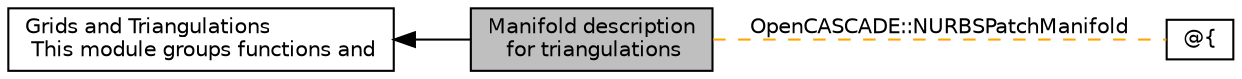 digraph "Manifold description for triangulations"
{
  edge [fontname="Helvetica",fontsize="10",labelfontname="Helvetica",labelfontsize="10"];
  node [fontname="Helvetica",fontsize="10",shape=box];
  rankdir=LR;
  Node3 [label="@\{",height=0.2,width=0.4,color="black", fillcolor="white", style="filled",URL="$group__OpenCASCADE.html",tooltip=" "];
  Node1 [label="Manifold description\l for triangulations",height=0.2,width=0.4,color="black", fillcolor="grey75", style="filled", fontcolor="black",tooltip=" "];
  Node2 [label="Grids and Triangulations\l This module groups functions and",height=0.2,width=0.4,color="black", fillcolor="white", style="filled",URL="$group__grid.html",tooltip="classes that have to do with the topology and geometry of meshes. A mesh can be thought of as a colle..."];
  Node2->Node1 [shape=plaintext, dir="back", style="solid"];
  Node1->Node3 [shape=plaintext, label="OpenCASCADE::NURBSPatchManifold", color="orange", dir="none", style="dashed"];
}
